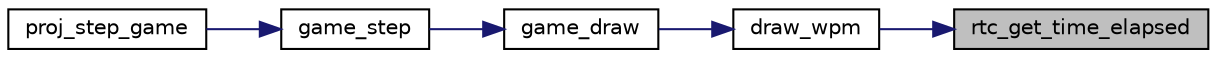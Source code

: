 digraph "rtc_get_time_elapsed"
{
 // LATEX_PDF_SIZE
  edge [fontname="Helvetica",fontsize="10",labelfontname="Helvetica",labelfontsize="10"];
  node [fontname="Helvetica",fontsize="10",shape=record];
  rankdir="RL";
  Node1 [label="rtc_get_time_elapsed",height=0.2,width=0.4,color="black", fillcolor="grey75", style="filled", fontcolor="black",tooltip="Retrieve time elapsed, in seconds, since the counter was started."];
  Node1 -> Node2 [dir="back",color="midnightblue",fontsize="10",style="solid",fontname="Helvetica"];
  Node2 [label="draw_wpm",height=0.2,width=0.4,color="black", fillcolor="white", style="filled",URL="$group__state.html#gae0e6d68f41db70e3372bcd6130218173",tooltip="Draw the player's live speed."];
  Node2 -> Node3 [dir="back",color="midnightblue",fontsize="10",style="solid",fontname="Helvetica"];
  Node3 [label="game_draw",height=0.2,width=0.4,color="black", fillcolor="white", style="filled",URL="$group__state.html#ga0dec65525a8e25b82783c56f3d557a78",tooltip="Draw a game on the screen. Drawing the game means drawing every necessary element for the game state."];
  Node3 -> Node4 [dir="back",color="midnightblue",fontsize="10",style="solid",fontname="Helvetica"];
  Node4 [label="game_step",height=0.2,width=0.4,color="black", fillcolor="white", style="filled",URL="$group__state.html#gadcf9f503ff3bab6327591bce6f82edc9",tooltip="Draw the game and handle the latest event. This function calls game_draw and game_handle_event."];
  Node4 -> Node5 [dir="back",color="midnightblue",fontsize="10",style="solid",fontname="Helvetica"];
  Node5 [label="proj_step_game",height=0.2,width=0.4,color="black", fillcolor="white", style="filled",URL="$group__proj.html#ga32291401113bb3fa9c0a58437a013371",tooltip="Step function when the state is GAME. This function is needed to use on the step function pointer...."];
}
